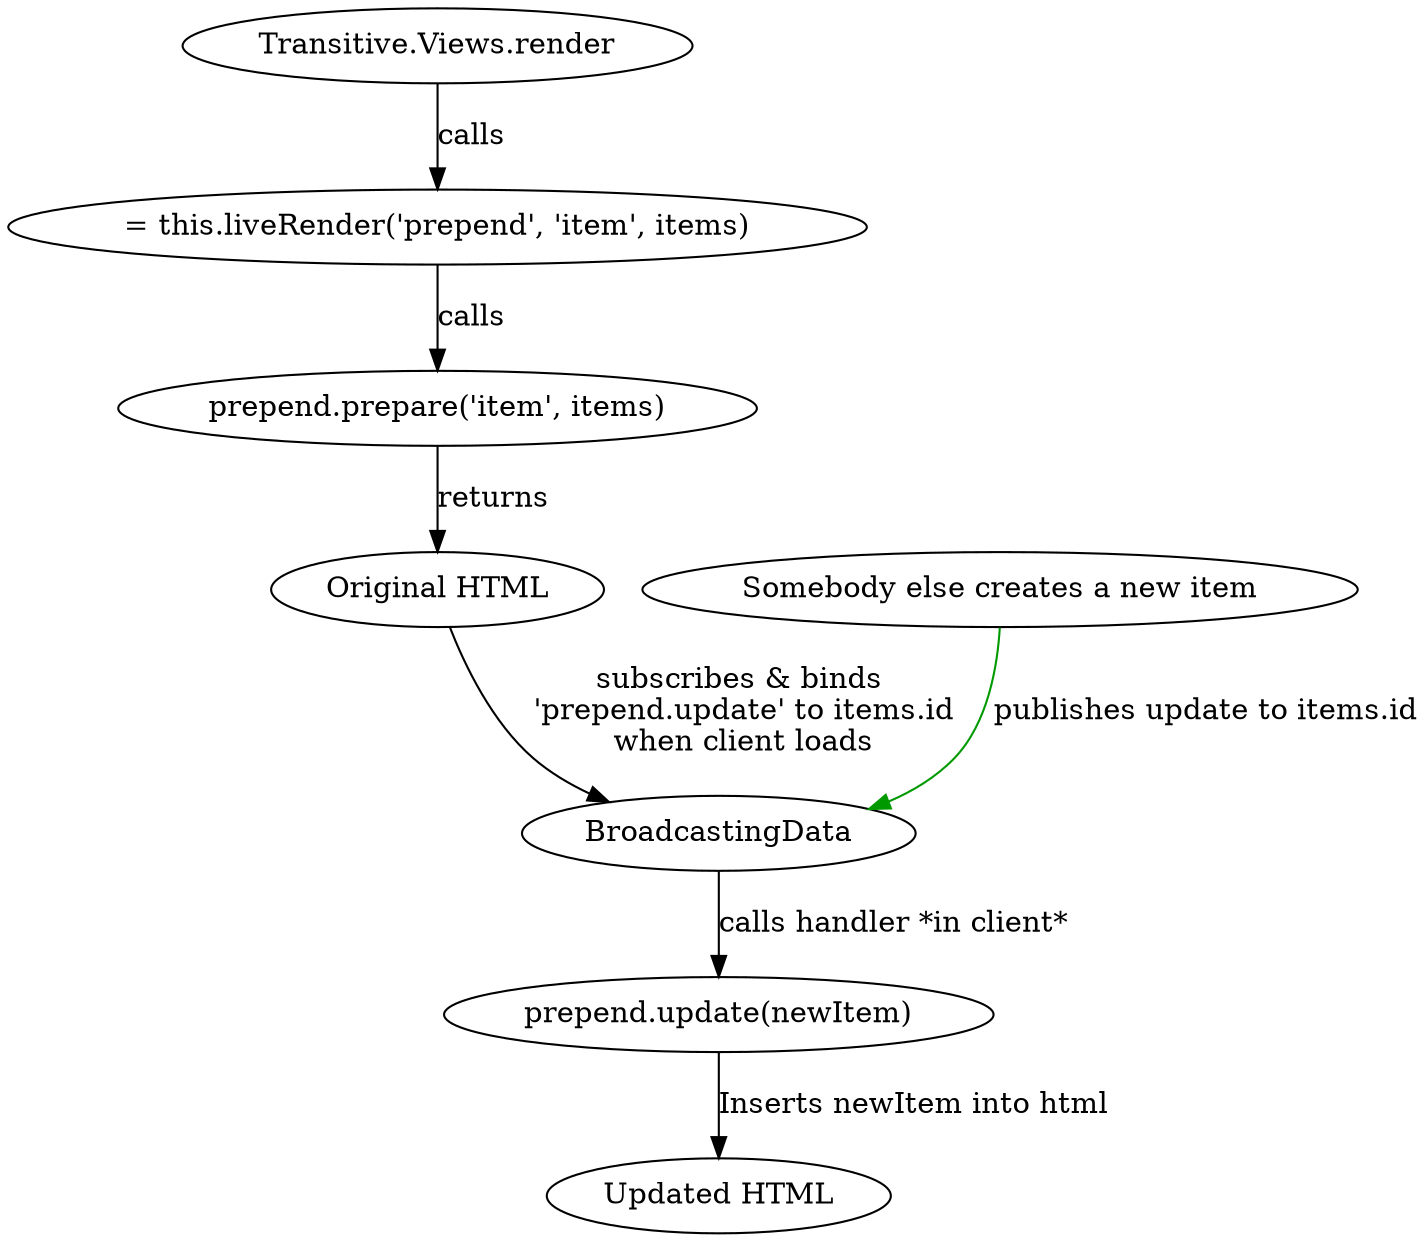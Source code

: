 digraph elements{
  render[label="Transitive.Views.render"]
  "this.liveRender"[label="= this.liveRender('prepend', 'item', items)"]
  prepare[label="prepend.prepare('item', items)"]
  bd[label="BroadcastingData"]
  update[label="prepend.update(newItem)"]
  
  render -> "this.liveRender"[label="calls"]
  "this.liveRender" -> prepare[label="calls"]
  
  prepare -> "Original HTML"[label="returns"]
  
  "Original HTML" -> bd [label="subscribes & binds \n'prepend.update' to items.id\nwhen client loads"]
  
  "Somebody else creates a new item" -> bd[color="#009900" label="publishes update to items.id"]
  bd -> update [label="calls handler *in client*"]
  
  update -> "Updated HTML" [label="Inserts newItem into html"]
  
}